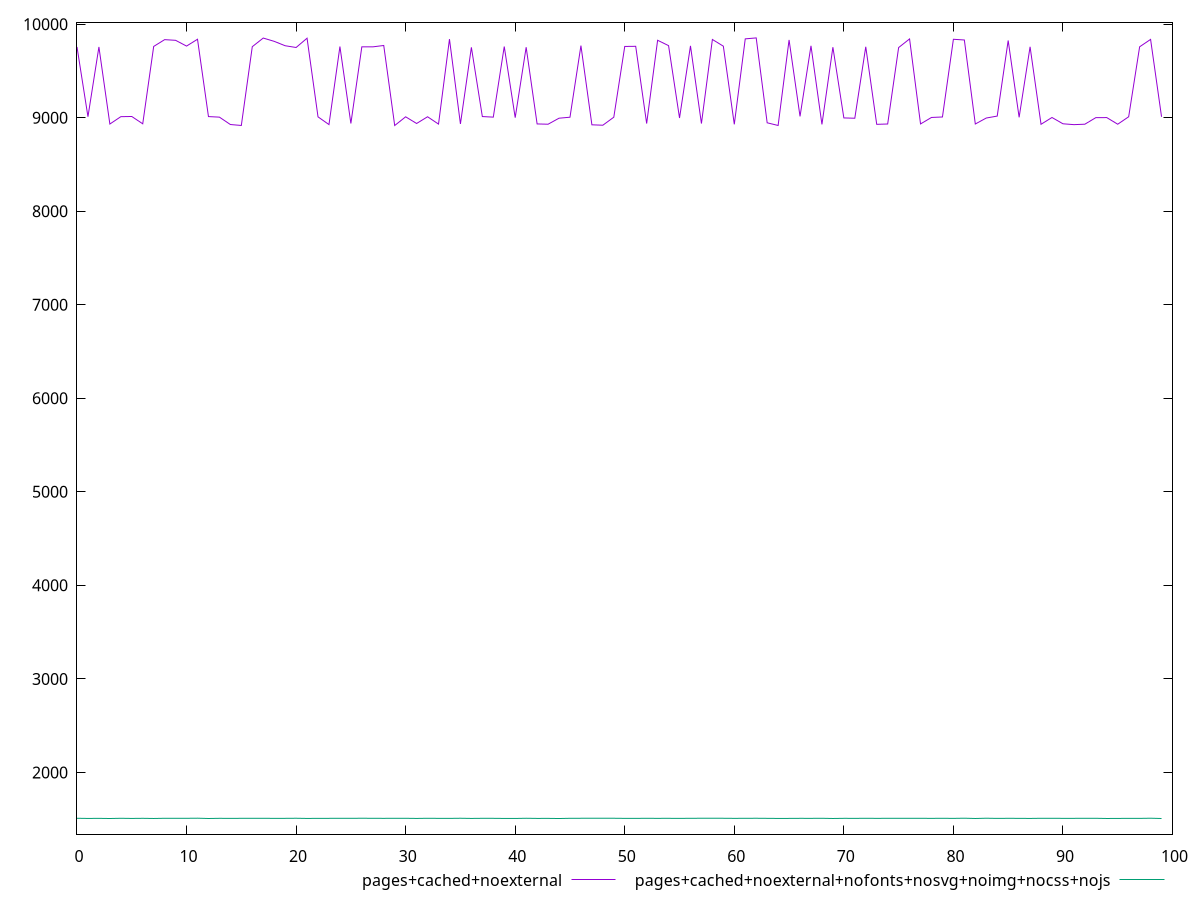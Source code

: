 $_pagesCachedNoexternal <<EOF
9756.529750000002
9010.112100000002
9756.24605
8932.2687
9010.9823
9013.002349999999
8934.683849999998
9761.836000000001
9834.497000000001
9827.346149999998
9765.695000000003
9838.758600000001
9011.911600000001
9005.911200000002
8926.978350000003
8916.952650000003
9759.196000000004
9851.568249999998
9816.318700000003
9769.40525
9750.639000000006
9849.889299999999
9009.0215
8926.40655
9760.605500000001
8938.353599999999
9757.89825
9757.329249999999
9772.125499999998
8916.46875
9009.4509
8938.081649999998
9010.0081
8931.641550000002
9839.993749999998
8933.440649999999
9752.462999999996
9012.200100000002
9006.030699999996
9760.810000000001
9000.387999999999
9753.301500000001
8933.30055
8930.22915
8994.617050000004
9005.109799999998
9770.485499999999
8923.9503
8919.587549999997
9005.29915
9761.827249999998
9763.212750000004
8937.4815
9827.794850000002
9770.440250000003
8997.06415
9767.599000000006
8937.4182
9836.395400000003
9764.5475
8929.046849999999
9842.866899999999
9853.073249999998
8945.5266
8916.837
9831.2357
9013.965299999998
9768.545749999997
8928.309150000001
9753.86725
8997.5754
8994.2236
9758.2385
8929.118250000001
8932.565400000001
9749.7595
9842.2691
8933.381249999999
9002.5956
9007.637050000001
9838.453699999998
9830.836099999999
8932.56915
8996.4536
9017.2796
9825.447400000001
9004.24325
9757.9545
8929.433400000002
9002.176099999999
8934.929850000002
8925.67785
8930.439449999998
9000.544700000002
9001.147549999998
8930.2683
9010.04525
9757.997
9837.0436
9009.7837
EOF
$_pagesCachedNoexternalNofontsNosvgNoimgNocssNojs <<EOF
1509.5958
1507.8898
1508.7314000000001
1507.1337999999996
1509.4762
1507.9066000000003
1509.1676000000002
1507.4425999999999
1509.5539999999996
1509.3022
1509.3868000000002
1510.4590000000003
1507.2186000000004
1509.1224000000002
1508.5567999999998
1509.1147999999998
1509.1332000000002
1509.6367999999998
1508.5248000000001
1508.9352000000003
1509.8335999999997
1507.8896
1508.7896
1508.9224
1509.6574
1509.2977999999998
1509.9210000000003
1509.4108
1508.8467999999998
1509.5762
1509.3988
1507.9764
1509.6232
1508.7522
1508.4382
1509.8614
1508.015
1509.2220000000002
1508.9869999999999
1507.873
1507.6709999999998
1509.7549999999997
1508.1478
1508.4616000000003
1506.9898000000003
1509.3848
1509.6722000000002
1509.8446
1510.3256
1509.786
1508.6492000000003
1508.8173999999997
1509.127
1508.8984
1509.1098
1508.4286
1509.4644000000003
1509.7921999999999
1509.8489999999997
1509.6936
1508.7718
1509.2977999999998
1509.8064
1508.8972000000003
1507.9402
1508.2237999999998
1509.0089999999998
1508.8408
1509.4953999999998
1507.3978000000002
1508.972
1508.8404
1509.1435999999999
1508.8656
1509.0616
1509.4284000000002
1509.5638000000001
1509.3528000000001
1508.6525999999997
1509.5381999999995
1508.5104000000001
1510.3714
1507.3287999999998
1510.1986000000002
1508.2443999999998
1509.2258000000002
1508.7928000000002
1507.9956000000002
1509.5579999999998
1509.0654
1508.9465999999998
1508.8928
1509.5302000000001
1509.4094
1507.3827999999999
1507.9256
1508.9274000000003
1508.5356
1510.1994
1507.1485999999998
EOF
set key outside below
set terminal pngcairo
set output "report_00006_2020-11-02T20-21-41.718Z/largest-contentful-paint/largest-contentful-paint_pages+cached+noexternal_pages+cached+noexternal+nofonts+nosvg+noimg+nocss+nojs.png"
set yrange [1340.0681310000002:10019.994918999997]
plot $_pagesCachedNoexternal title "pages+cached+noexternal" with line ,$_pagesCachedNoexternalNofontsNosvgNoimgNocssNojs title "pages+cached+noexternal+nofonts+nosvg+noimg+nocss+nojs" with line ,